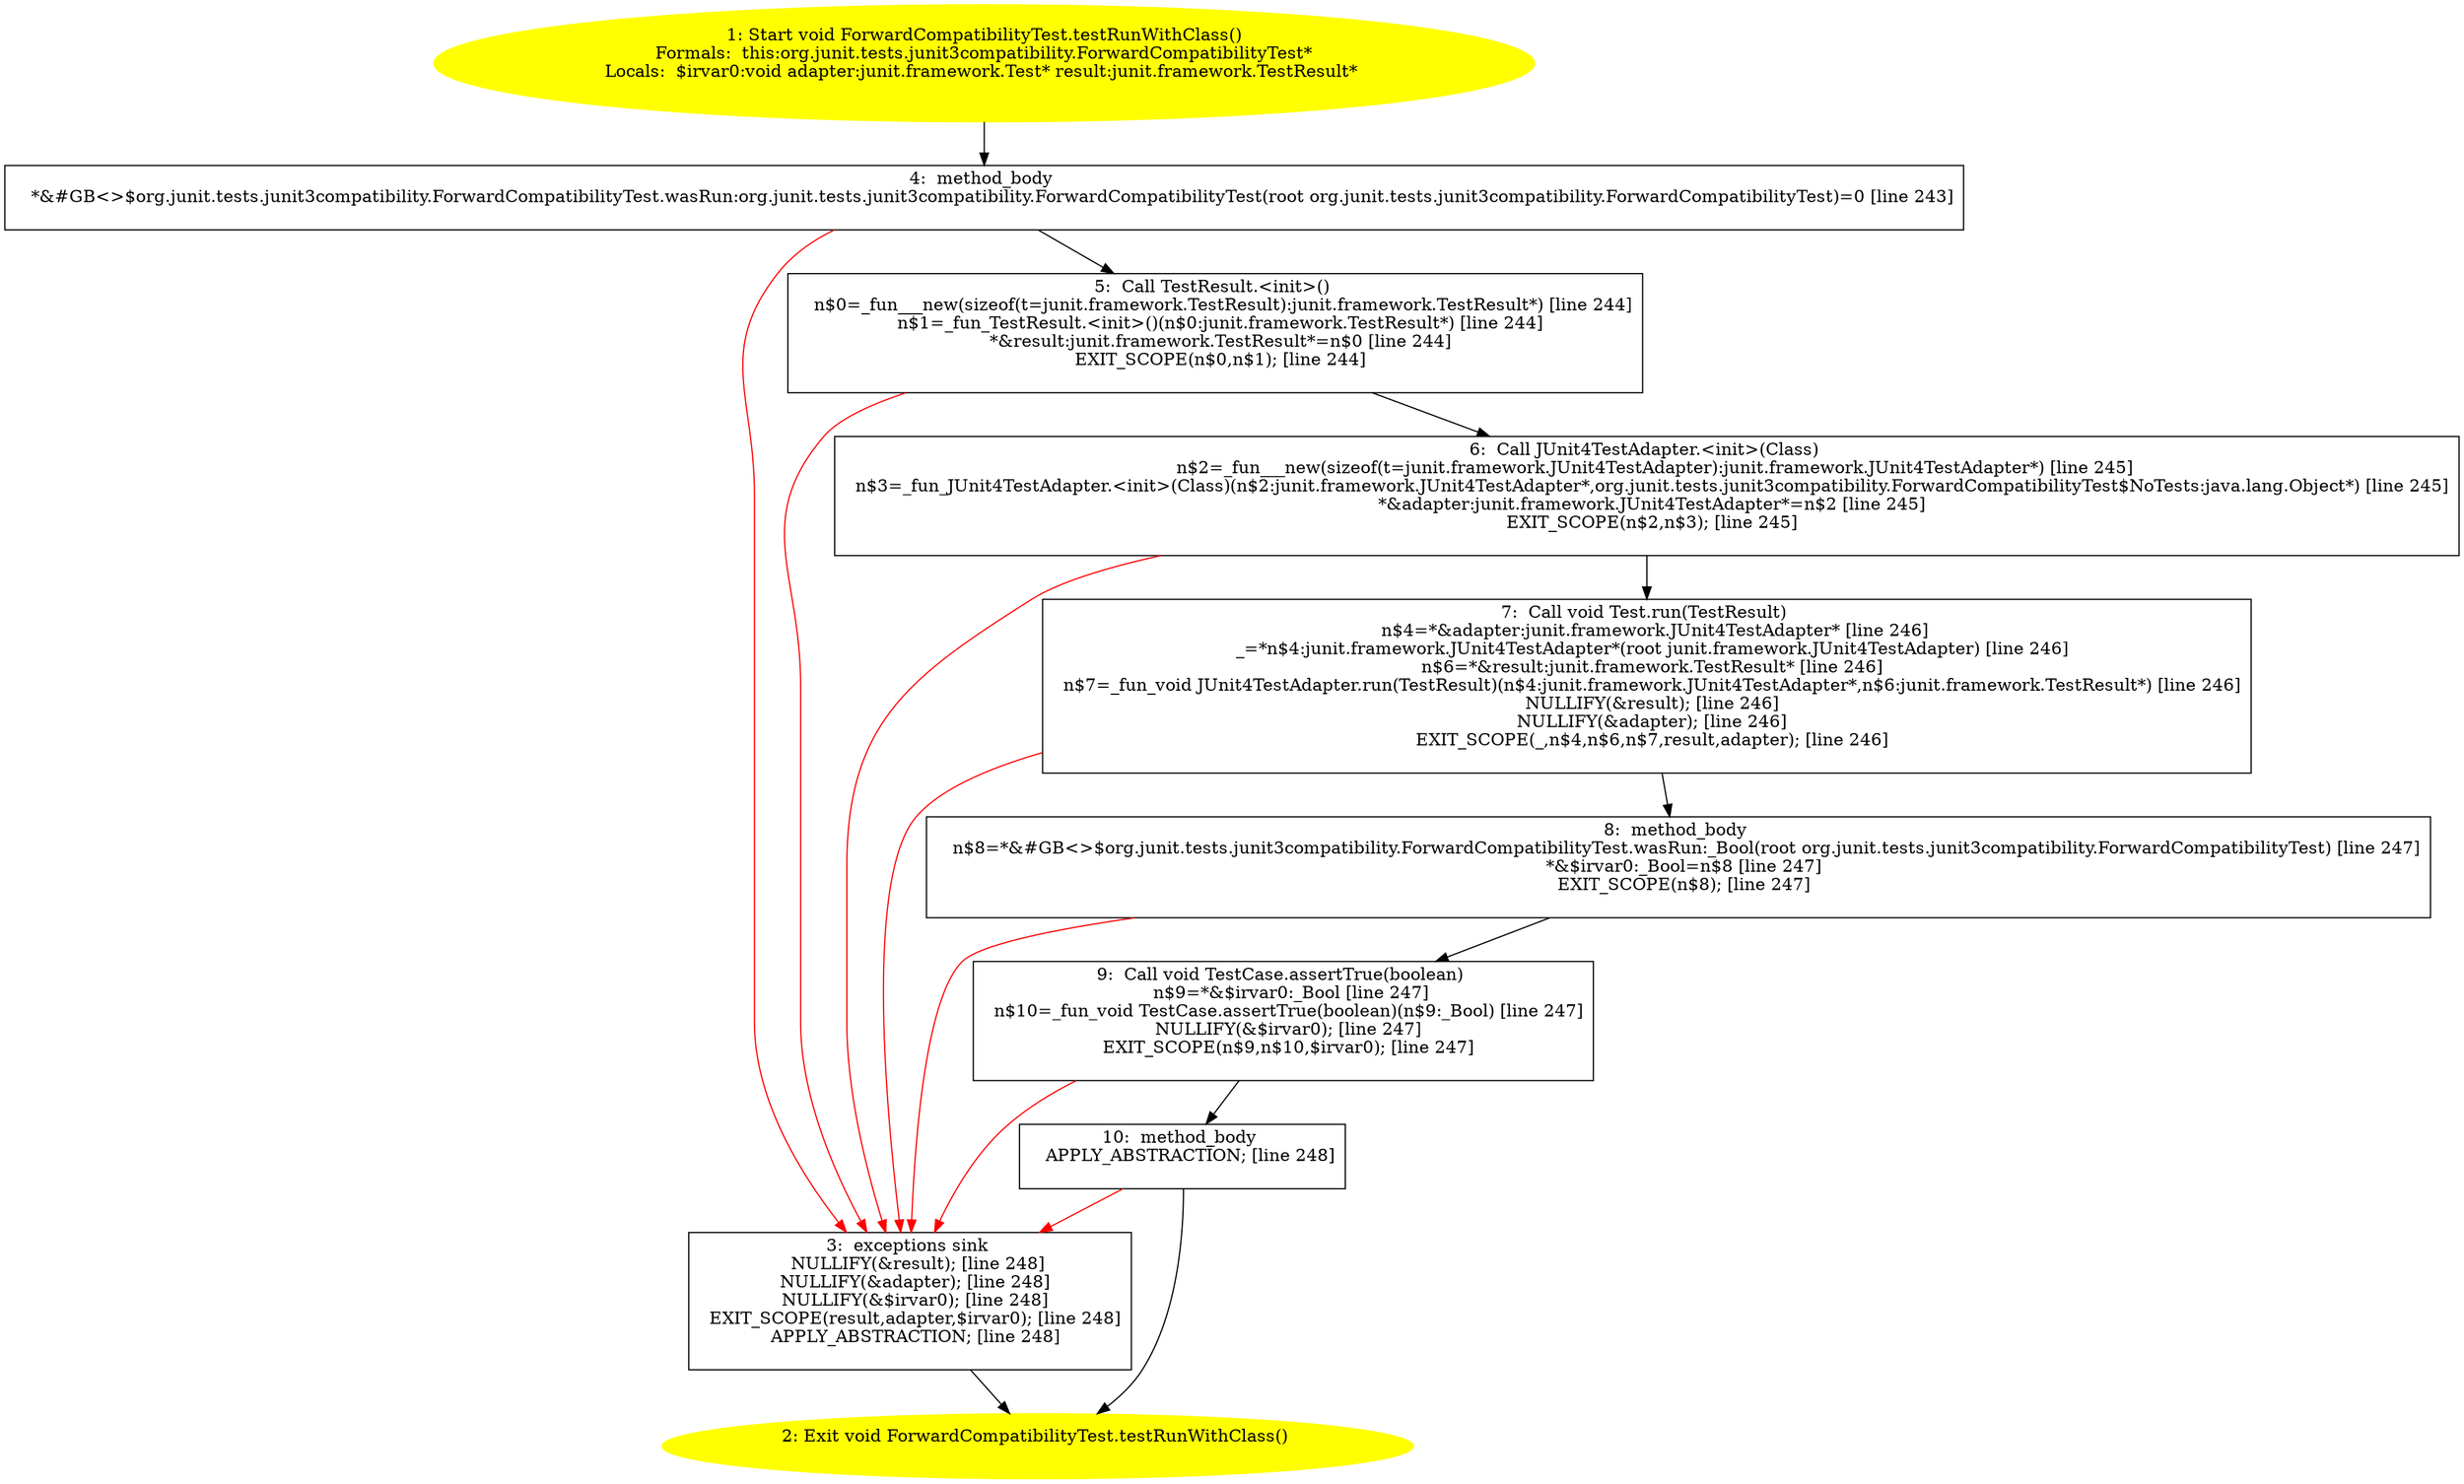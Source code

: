 /* @generated */
digraph cfg {
"org.junit.tests.junit3compatibility.ForwardCompatibilityTest.testRunWithClass():void.eedea01e108eccea97f99c6fcab6cb5a_1" [label="1: Start void ForwardCompatibilityTest.testRunWithClass()\nFormals:  this:org.junit.tests.junit3compatibility.ForwardCompatibilityTest*\nLocals:  $irvar0:void adapter:junit.framework.Test* result:junit.framework.TestResult* \n  " color=yellow style=filled]
	

	 "org.junit.tests.junit3compatibility.ForwardCompatibilityTest.testRunWithClass():void.eedea01e108eccea97f99c6fcab6cb5a_1" -> "org.junit.tests.junit3compatibility.ForwardCompatibilityTest.testRunWithClass():void.eedea01e108eccea97f99c6fcab6cb5a_4" ;
"org.junit.tests.junit3compatibility.ForwardCompatibilityTest.testRunWithClass():void.eedea01e108eccea97f99c6fcab6cb5a_2" [label="2: Exit void ForwardCompatibilityTest.testRunWithClass() \n  " color=yellow style=filled]
	

"org.junit.tests.junit3compatibility.ForwardCompatibilityTest.testRunWithClass():void.eedea01e108eccea97f99c6fcab6cb5a_3" [label="3:  exceptions sink \n   NULLIFY(&result); [line 248]\n  NULLIFY(&adapter); [line 248]\n  NULLIFY(&$irvar0); [line 248]\n  EXIT_SCOPE(result,adapter,$irvar0); [line 248]\n  APPLY_ABSTRACTION; [line 248]\n " shape="box"]
	

	 "org.junit.tests.junit3compatibility.ForwardCompatibilityTest.testRunWithClass():void.eedea01e108eccea97f99c6fcab6cb5a_3" -> "org.junit.tests.junit3compatibility.ForwardCompatibilityTest.testRunWithClass():void.eedea01e108eccea97f99c6fcab6cb5a_2" ;
"org.junit.tests.junit3compatibility.ForwardCompatibilityTest.testRunWithClass():void.eedea01e108eccea97f99c6fcab6cb5a_4" [label="4:  method_body \n   *&#GB<>$org.junit.tests.junit3compatibility.ForwardCompatibilityTest.wasRun:org.junit.tests.junit3compatibility.ForwardCompatibilityTest(root org.junit.tests.junit3compatibility.ForwardCompatibilityTest)=0 [line 243]\n " shape="box"]
	

	 "org.junit.tests.junit3compatibility.ForwardCompatibilityTest.testRunWithClass():void.eedea01e108eccea97f99c6fcab6cb5a_4" -> "org.junit.tests.junit3compatibility.ForwardCompatibilityTest.testRunWithClass():void.eedea01e108eccea97f99c6fcab6cb5a_5" ;
	 "org.junit.tests.junit3compatibility.ForwardCompatibilityTest.testRunWithClass():void.eedea01e108eccea97f99c6fcab6cb5a_4" -> "org.junit.tests.junit3compatibility.ForwardCompatibilityTest.testRunWithClass():void.eedea01e108eccea97f99c6fcab6cb5a_3" [color="red" ];
"org.junit.tests.junit3compatibility.ForwardCompatibilityTest.testRunWithClass():void.eedea01e108eccea97f99c6fcab6cb5a_5" [label="5:  Call TestResult.<init>() \n   n$0=_fun___new(sizeof(t=junit.framework.TestResult):junit.framework.TestResult*) [line 244]\n  n$1=_fun_TestResult.<init>()(n$0:junit.framework.TestResult*) [line 244]\n  *&result:junit.framework.TestResult*=n$0 [line 244]\n  EXIT_SCOPE(n$0,n$1); [line 244]\n " shape="box"]
	

	 "org.junit.tests.junit3compatibility.ForwardCompatibilityTest.testRunWithClass():void.eedea01e108eccea97f99c6fcab6cb5a_5" -> "org.junit.tests.junit3compatibility.ForwardCompatibilityTest.testRunWithClass():void.eedea01e108eccea97f99c6fcab6cb5a_6" ;
	 "org.junit.tests.junit3compatibility.ForwardCompatibilityTest.testRunWithClass():void.eedea01e108eccea97f99c6fcab6cb5a_5" -> "org.junit.tests.junit3compatibility.ForwardCompatibilityTest.testRunWithClass():void.eedea01e108eccea97f99c6fcab6cb5a_3" [color="red" ];
"org.junit.tests.junit3compatibility.ForwardCompatibilityTest.testRunWithClass():void.eedea01e108eccea97f99c6fcab6cb5a_6" [label="6:  Call JUnit4TestAdapter.<init>(Class) \n   n$2=_fun___new(sizeof(t=junit.framework.JUnit4TestAdapter):junit.framework.JUnit4TestAdapter*) [line 245]\n  n$3=_fun_JUnit4TestAdapter.<init>(Class)(n$2:junit.framework.JUnit4TestAdapter*,org.junit.tests.junit3compatibility.ForwardCompatibilityTest$NoTests:java.lang.Object*) [line 245]\n  *&adapter:junit.framework.JUnit4TestAdapter*=n$2 [line 245]\n  EXIT_SCOPE(n$2,n$3); [line 245]\n " shape="box"]
	

	 "org.junit.tests.junit3compatibility.ForwardCompatibilityTest.testRunWithClass():void.eedea01e108eccea97f99c6fcab6cb5a_6" -> "org.junit.tests.junit3compatibility.ForwardCompatibilityTest.testRunWithClass():void.eedea01e108eccea97f99c6fcab6cb5a_7" ;
	 "org.junit.tests.junit3compatibility.ForwardCompatibilityTest.testRunWithClass():void.eedea01e108eccea97f99c6fcab6cb5a_6" -> "org.junit.tests.junit3compatibility.ForwardCompatibilityTest.testRunWithClass():void.eedea01e108eccea97f99c6fcab6cb5a_3" [color="red" ];
"org.junit.tests.junit3compatibility.ForwardCompatibilityTest.testRunWithClass():void.eedea01e108eccea97f99c6fcab6cb5a_7" [label="7:  Call void Test.run(TestResult) \n   n$4=*&adapter:junit.framework.JUnit4TestAdapter* [line 246]\n  _=*n$4:junit.framework.JUnit4TestAdapter*(root junit.framework.JUnit4TestAdapter) [line 246]\n  n$6=*&result:junit.framework.TestResult* [line 246]\n  n$7=_fun_void JUnit4TestAdapter.run(TestResult)(n$4:junit.framework.JUnit4TestAdapter*,n$6:junit.framework.TestResult*) [line 246]\n  NULLIFY(&result); [line 246]\n  NULLIFY(&adapter); [line 246]\n  EXIT_SCOPE(_,n$4,n$6,n$7,result,adapter); [line 246]\n " shape="box"]
	

	 "org.junit.tests.junit3compatibility.ForwardCompatibilityTest.testRunWithClass():void.eedea01e108eccea97f99c6fcab6cb5a_7" -> "org.junit.tests.junit3compatibility.ForwardCompatibilityTest.testRunWithClass():void.eedea01e108eccea97f99c6fcab6cb5a_8" ;
	 "org.junit.tests.junit3compatibility.ForwardCompatibilityTest.testRunWithClass():void.eedea01e108eccea97f99c6fcab6cb5a_7" -> "org.junit.tests.junit3compatibility.ForwardCompatibilityTest.testRunWithClass():void.eedea01e108eccea97f99c6fcab6cb5a_3" [color="red" ];
"org.junit.tests.junit3compatibility.ForwardCompatibilityTest.testRunWithClass():void.eedea01e108eccea97f99c6fcab6cb5a_8" [label="8:  method_body \n   n$8=*&#GB<>$org.junit.tests.junit3compatibility.ForwardCompatibilityTest.wasRun:_Bool(root org.junit.tests.junit3compatibility.ForwardCompatibilityTest) [line 247]\n  *&$irvar0:_Bool=n$8 [line 247]\n  EXIT_SCOPE(n$8); [line 247]\n " shape="box"]
	

	 "org.junit.tests.junit3compatibility.ForwardCompatibilityTest.testRunWithClass():void.eedea01e108eccea97f99c6fcab6cb5a_8" -> "org.junit.tests.junit3compatibility.ForwardCompatibilityTest.testRunWithClass():void.eedea01e108eccea97f99c6fcab6cb5a_9" ;
	 "org.junit.tests.junit3compatibility.ForwardCompatibilityTest.testRunWithClass():void.eedea01e108eccea97f99c6fcab6cb5a_8" -> "org.junit.tests.junit3compatibility.ForwardCompatibilityTest.testRunWithClass():void.eedea01e108eccea97f99c6fcab6cb5a_3" [color="red" ];
"org.junit.tests.junit3compatibility.ForwardCompatibilityTest.testRunWithClass():void.eedea01e108eccea97f99c6fcab6cb5a_9" [label="9:  Call void TestCase.assertTrue(boolean) \n   n$9=*&$irvar0:_Bool [line 247]\n  n$10=_fun_void TestCase.assertTrue(boolean)(n$9:_Bool) [line 247]\n  NULLIFY(&$irvar0); [line 247]\n  EXIT_SCOPE(n$9,n$10,$irvar0); [line 247]\n " shape="box"]
	

	 "org.junit.tests.junit3compatibility.ForwardCompatibilityTest.testRunWithClass():void.eedea01e108eccea97f99c6fcab6cb5a_9" -> "org.junit.tests.junit3compatibility.ForwardCompatibilityTest.testRunWithClass():void.eedea01e108eccea97f99c6fcab6cb5a_10" ;
	 "org.junit.tests.junit3compatibility.ForwardCompatibilityTest.testRunWithClass():void.eedea01e108eccea97f99c6fcab6cb5a_9" -> "org.junit.tests.junit3compatibility.ForwardCompatibilityTest.testRunWithClass():void.eedea01e108eccea97f99c6fcab6cb5a_3" [color="red" ];
"org.junit.tests.junit3compatibility.ForwardCompatibilityTest.testRunWithClass():void.eedea01e108eccea97f99c6fcab6cb5a_10" [label="10:  method_body \n   APPLY_ABSTRACTION; [line 248]\n " shape="box"]
	

	 "org.junit.tests.junit3compatibility.ForwardCompatibilityTest.testRunWithClass():void.eedea01e108eccea97f99c6fcab6cb5a_10" -> "org.junit.tests.junit3compatibility.ForwardCompatibilityTest.testRunWithClass():void.eedea01e108eccea97f99c6fcab6cb5a_2" ;
	 "org.junit.tests.junit3compatibility.ForwardCompatibilityTest.testRunWithClass():void.eedea01e108eccea97f99c6fcab6cb5a_10" -> "org.junit.tests.junit3compatibility.ForwardCompatibilityTest.testRunWithClass():void.eedea01e108eccea97f99c6fcab6cb5a_3" [color="red" ];
}

